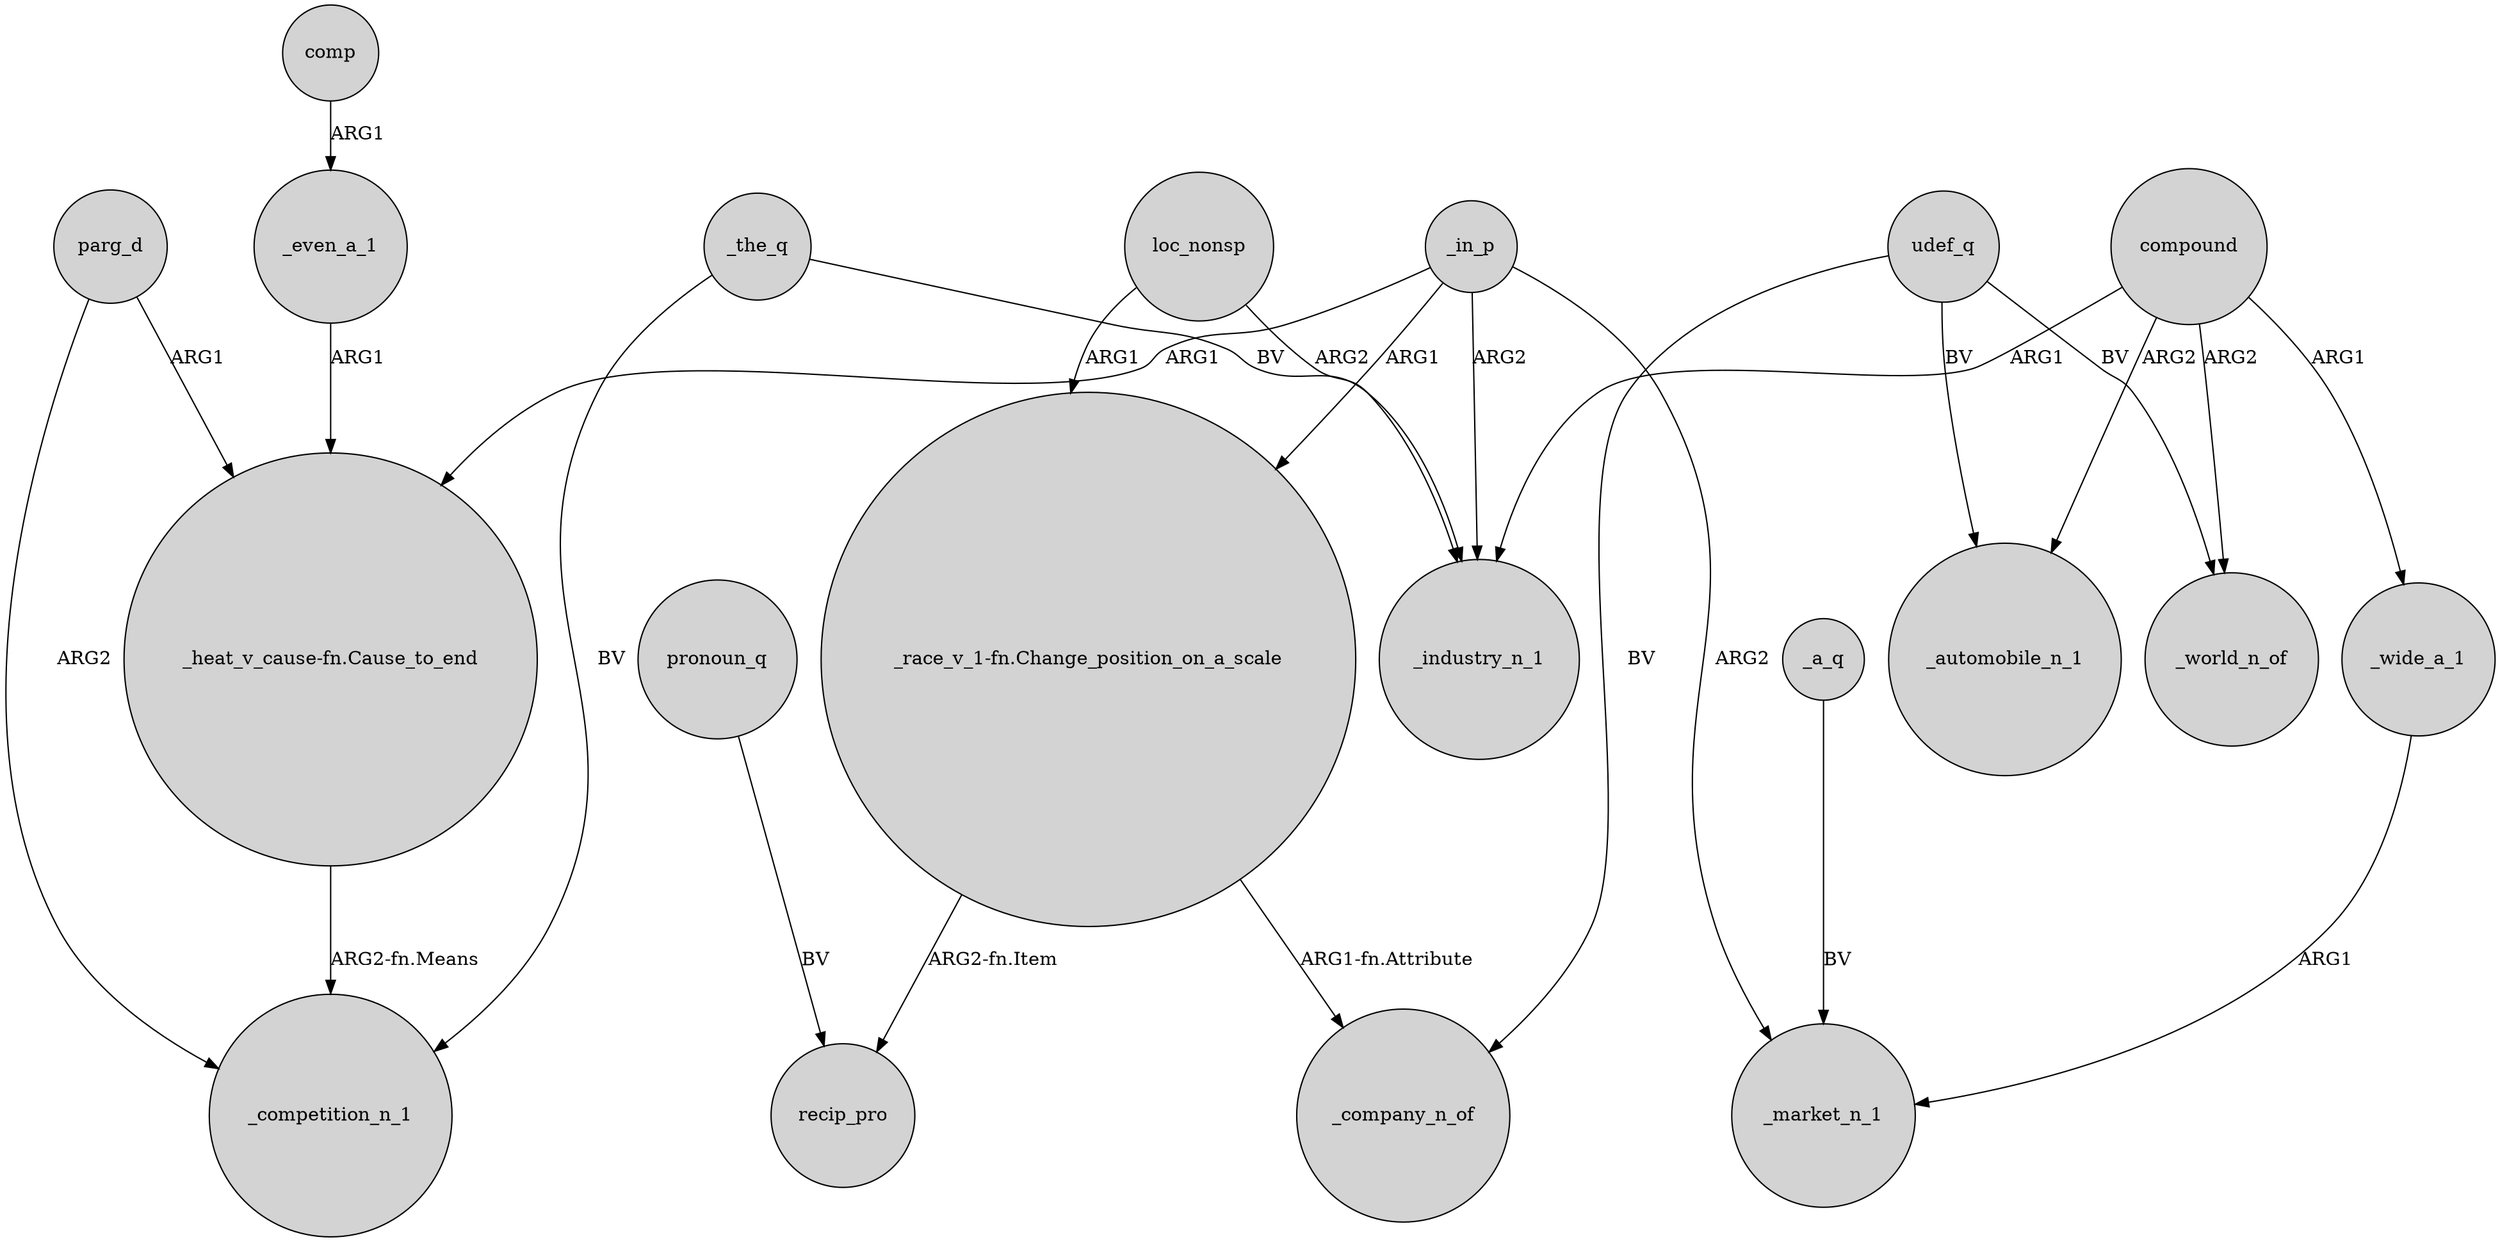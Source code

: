 digraph {
	node [shape=circle style=filled]
	parg_d -> _competition_n_1 [label=ARG2]
	_in_p -> "_race_v_1-fn.Change_position_on_a_scale" [label=ARG1]
	loc_nonsp -> "_race_v_1-fn.Change_position_on_a_scale" [label=ARG1]
	udef_q -> _world_n_of [label=BV]
	"_race_v_1-fn.Change_position_on_a_scale" -> recip_pro [label="ARG2-fn.Item"]
	loc_nonsp -> _industry_n_1 [label=ARG2]
	_wide_a_1 -> _market_n_1 [label=ARG1]
	"_race_v_1-fn.Change_position_on_a_scale" -> _company_n_of [label="ARG1-fn.Attribute"]
	compound -> _wide_a_1 [label=ARG1]
	_in_p -> "_heat_v_cause-fn.Cause_to_end" [label=ARG1]
	udef_q -> _automobile_n_1 [label=BV]
	compound -> _industry_n_1 [label=ARG1]
	_in_p -> _market_n_1 [label=ARG2]
	pronoun_q -> recip_pro [label=BV]
	_the_q -> _competition_n_1 [label=BV]
	udef_q -> _company_n_of [label=BV]
	_in_p -> _industry_n_1 [label=ARG2]
	comp -> _even_a_1 [label=ARG1]
	_even_a_1 -> "_heat_v_cause-fn.Cause_to_end" [label=ARG1]
	compound -> _world_n_of [label=ARG2]
	_a_q -> _market_n_1 [label=BV]
	compound -> _automobile_n_1 [label=ARG2]
	parg_d -> "_heat_v_cause-fn.Cause_to_end" [label=ARG1]
	_the_q -> _industry_n_1 [label=BV]
	"_heat_v_cause-fn.Cause_to_end" -> _competition_n_1 [label="ARG2-fn.Means"]
}
